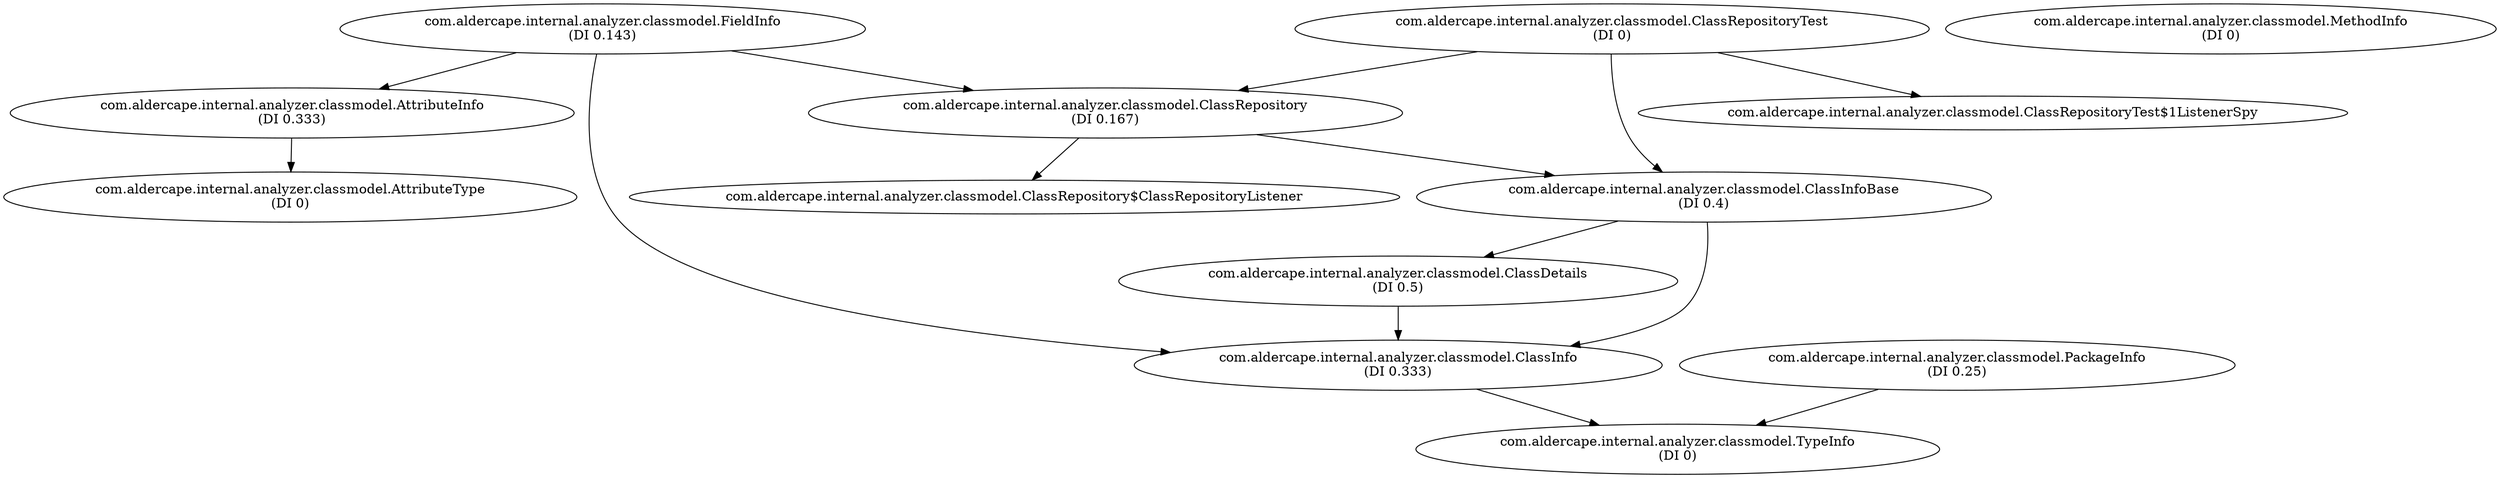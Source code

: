 digraph G {
"com.aldercape.internal.analyzer.classmodel.AttributeInfo" [label="com.aldercape.internal.analyzer.classmodel.AttributeInfo\n(DI 0.333)"];
"com.aldercape.internal.analyzer.classmodel.AttributeType" [label="com.aldercape.internal.analyzer.classmodel.AttributeType\n(DI 0)"];
"com.aldercape.internal.analyzer.classmodel.ClassDetails" [label="com.aldercape.internal.analyzer.classmodel.ClassDetails\n(DI 0.5)"];
"com.aldercape.internal.analyzer.classmodel.ClassInfo" [label="com.aldercape.internal.analyzer.classmodel.ClassInfo\n(DI 0.333)"];
"com.aldercape.internal.analyzer.classmodel.ClassInfoBase" [label="com.aldercape.internal.analyzer.classmodel.ClassInfoBase\n(DI 0.4)"];
"com.aldercape.internal.analyzer.classmodel.ClassRepository" [label="com.aldercape.internal.analyzer.classmodel.ClassRepository\n(DI 0.167)"];
"com.aldercape.internal.analyzer.classmodel.ClassRepositoryTest" [label="com.aldercape.internal.analyzer.classmodel.ClassRepositoryTest\n(DI 0)"];
"com.aldercape.internal.analyzer.classmodel.FieldInfo" [label="com.aldercape.internal.analyzer.classmodel.FieldInfo\n(DI 0.143)"];
"com.aldercape.internal.analyzer.classmodel.MethodInfo" [label="com.aldercape.internal.analyzer.classmodel.MethodInfo\n(DI 0)"];
"com.aldercape.internal.analyzer.classmodel.PackageInfo" [label="com.aldercape.internal.analyzer.classmodel.PackageInfo\n(DI 0.25)"];
"com.aldercape.internal.analyzer.classmodel.TypeInfo" [label="com.aldercape.internal.analyzer.classmodel.TypeInfo\n(DI 0)"];
"com.aldercape.internal.analyzer.classmodel.AttributeInfo" -> "com.aldercape.internal.analyzer.classmodel.AttributeType";
"com.aldercape.internal.analyzer.classmodel.ClassDetails" -> "com.aldercape.internal.analyzer.classmodel.ClassInfo";
"com.aldercape.internal.analyzer.classmodel.ClassInfo" -> "com.aldercape.internal.analyzer.classmodel.TypeInfo";
"com.aldercape.internal.analyzer.classmodel.ClassInfoBase" -> "com.aldercape.internal.analyzer.classmodel.ClassDetails";
"com.aldercape.internal.analyzer.classmodel.ClassInfoBase" -> "com.aldercape.internal.analyzer.classmodel.ClassInfo";
"com.aldercape.internal.analyzer.classmodel.ClassRepository" -> "com.aldercape.internal.analyzer.classmodel.ClassInfoBase";
"com.aldercape.internal.analyzer.classmodel.ClassRepository" -> "com.aldercape.internal.analyzer.classmodel.ClassRepository$ClassRepositoryListener";
"com.aldercape.internal.analyzer.classmodel.ClassRepositoryTest" -> "com.aldercape.internal.analyzer.classmodel.ClassInfoBase";
"com.aldercape.internal.analyzer.classmodel.ClassRepositoryTest" -> "com.aldercape.internal.analyzer.classmodel.ClassRepository";
"com.aldercape.internal.analyzer.classmodel.ClassRepositoryTest" -> "com.aldercape.internal.analyzer.classmodel.ClassRepositoryTest$1ListenerSpy";
"com.aldercape.internal.analyzer.classmodel.FieldInfo" -> "com.aldercape.internal.analyzer.classmodel.AttributeInfo";
"com.aldercape.internal.analyzer.classmodel.FieldInfo" -> "com.aldercape.internal.analyzer.classmodel.ClassInfo";
"com.aldercape.internal.analyzer.classmodel.FieldInfo" -> "com.aldercape.internal.analyzer.classmodel.ClassRepository";
"com.aldercape.internal.analyzer.classmodel.PackageInfo" -> "com.aldercape.internal.analyzer.classmodel.TypeInfo";
}
